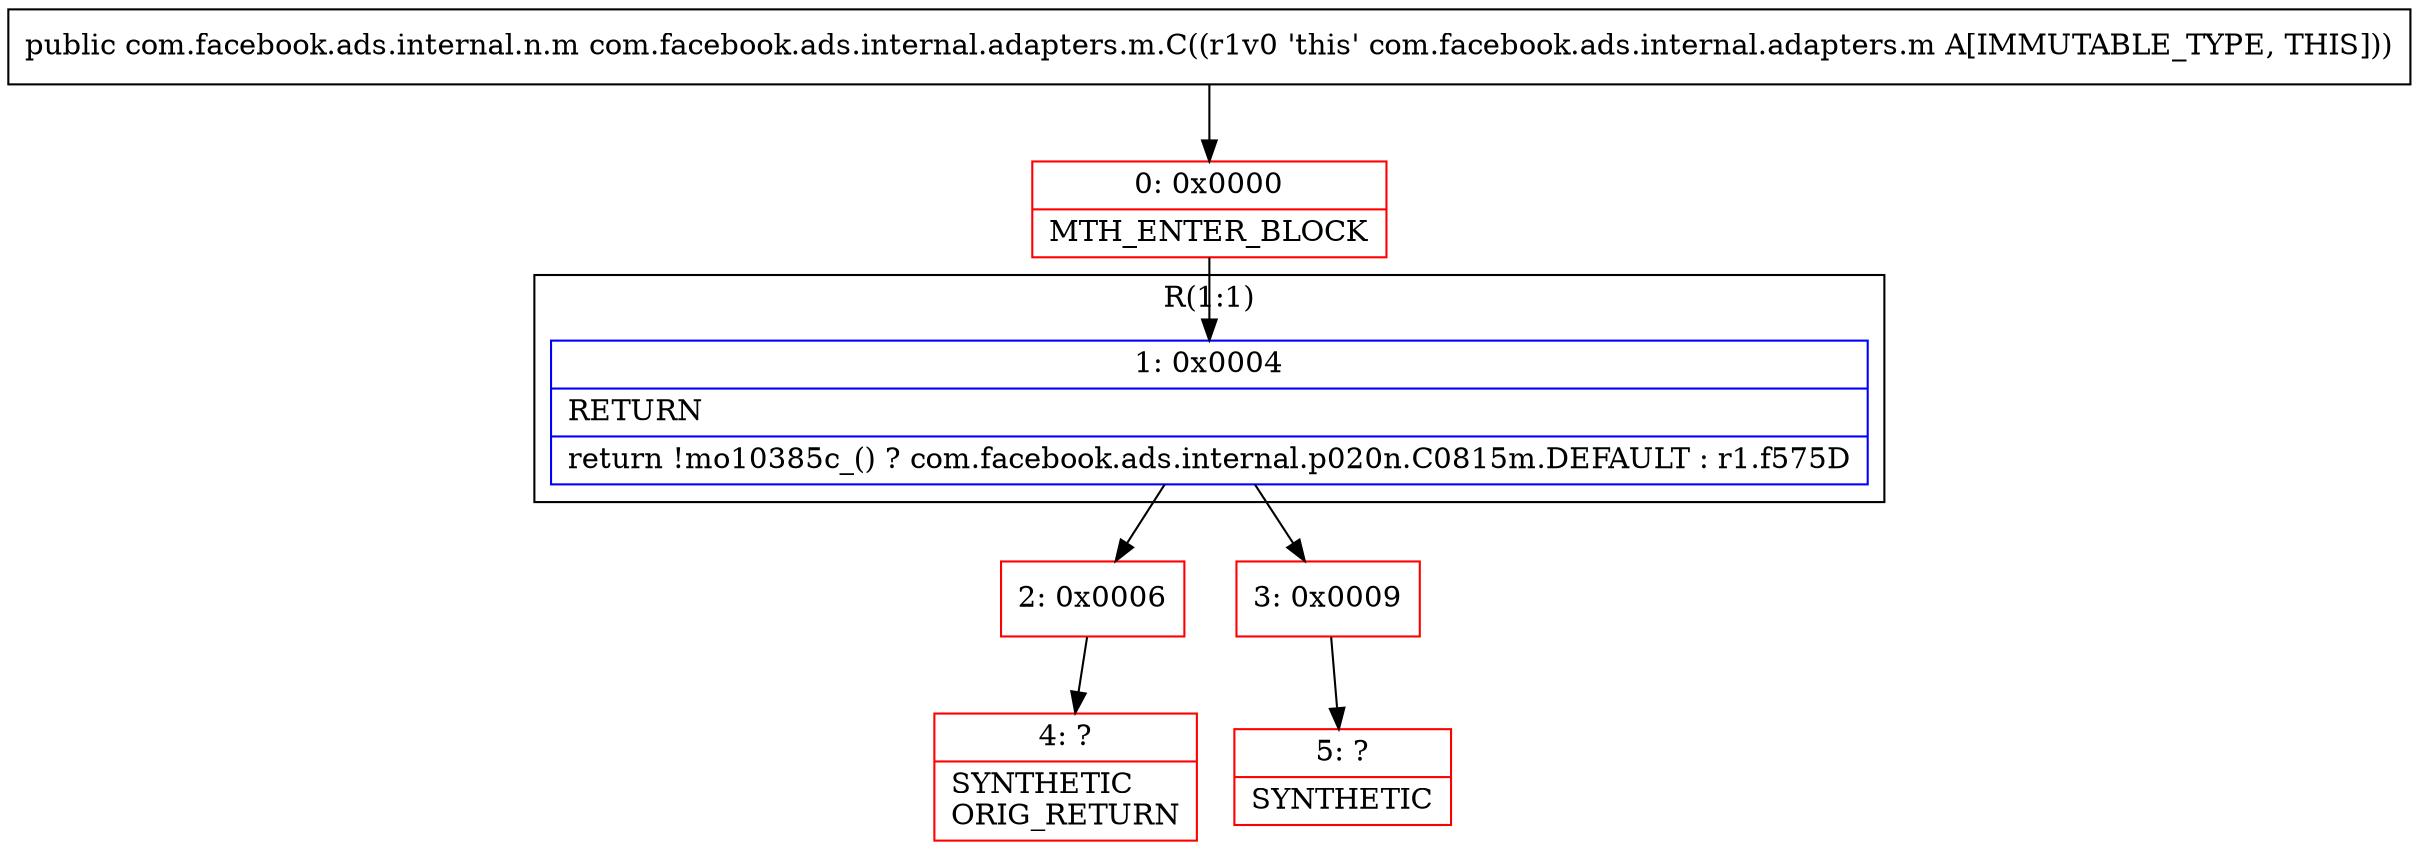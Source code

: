 digraph "CFG forcom.facebook.ads.internal.adapters.m.C()Lcom\/facebook\/ads\/internal\/n\/m;" {
subgraph cluster_Region_204065028 {
label = "R(1:1)";
node [shape=record,color=blue];
Node_1 [shape=record,label="{1\:\ 0x0004|RETURN\l|return !mo10385c_() ? com.facebook.ads.internal.p020n.C0815m.DEFAULT : r1.f575D\l}"];
}
Node_0 [shape=record,color=red,label="{0\:\ 0x0000|MTH_ENTER_BLOCK\l}"];
Node_2 [shape=record,color=red,label="{2\:\ 0x0006}"];
Node_3 [shape=record,color=red,label="{3\:\ 0x0009}"];
Node_4 [shape=record,color=red,label="{4\:\ ?|SYNTHETIC\lORIG_RETURN\l}"];
Node_5 [shape=record,color=red,label="{5\:\ ?|SYNTHETIC\l}"];
MethodNode[shape=record,label="{public com.facebook.ads.internal.n.m com.facebook.ads.internal.adapters.m.C((r1v0 'this' com.facebook.ads.internal.adapters.m A[IMMUTABLE_TYPE, THIS])) }"];
MethodNode -> Node_0;
Node_1 -> Node_2;
Node_1 -> Node_3;
Node_0 -> Node_1;
Node_2 -> Node_4;
Node_3 -> Node_5;
}


